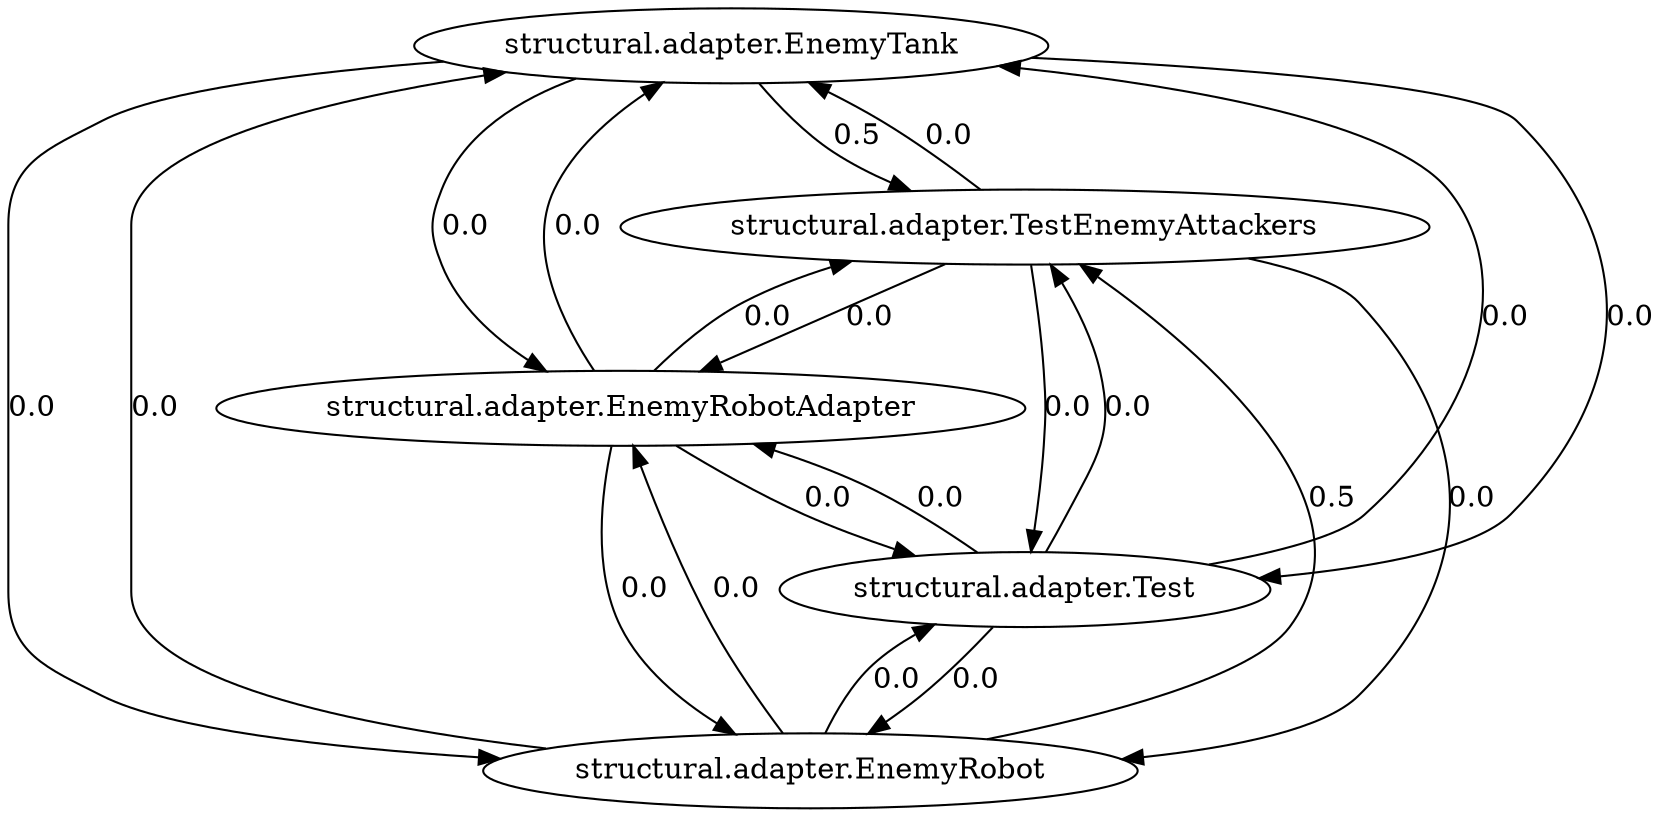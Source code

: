 digraph G {
"structural.adapter.EnemyTank" -> "structural.adapter.TestEnemyAttackers" [ label = "0.5"] "structural.adapter.TestEnemyAttackers" -> "structural.adapter.EnemyTank" [ label = "0.0"] "structural.adapter.EnemyTank" -> "structural.adapter.EnemyRobot" [ label = "0.0"] "structural.adapter.EnemyRobot" -> "structural.adapter.EnemyTank" [ label = "0.0"] "structural.adapter.EnemyTank" -> "structural.adapter.Test" [ label = "0.0"] "structural.adapter.Test" -> "structural.adapter.EnemyTank" [ label = "0.0"] "structural.adapter.EnemyTank" -> "structural.adapter.EnemyRobotAdapter" [ label = "0.0"] "structural.adapter.EnemyRobotAdapter" -> "structural.adapter.EnemyTank" [ label = "0.0"] "structural.adapter.TestEnemyAttackers" -> "structural.adapter.EnemyRobot" [ label = "0.0"] "structural.adapter.EnemyRobot" -> "structural.adapter.TestEnemyAttackers" [ label = "0.5"] "structural.adapter.TestEnemyAttackers" -> "structural.adapter.Test" [ label = "0.0"] "structural.adapter.Test" -> "structural.adapter.TestEnemyAttackers" [ label = "0.0"] "structural.adapter.TestEnemyAttackers" -> "structural.adapter.EnemyRobotAdapter" [ label = "0.0"] "structural.adapter.EnemyRobotAdapter" -> "structural.adapter.TestEnemyAttackers" [ label = "0.0"] "structural.adapter.EnemyRobot" -> "structural.adapter.Test" [ label = "0.0"] "structural.adapter.Test" -> "structural.adapter.EnemyRobot" [ label = "0.0"] "structural.adapter.EnemyRobot" -> "structural.adapter.EnemyRobotAdapter" [ label = "0.0"] "structural.adapter.EnemyRobotAdapter" -> "structural.adapter.EnemyRobot" [ label = "0.0"] "structural.adapter.Test" -> "structural.adapter.EnemyRobotAdapter" [ label = "0.0"] "structural.adapter.EnemyRobotAdapter" -> "structural.adapter.Test" [ label = "0.0"] 
}
